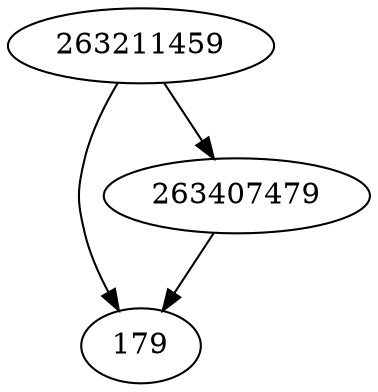 strict digraph  {
179;
263211459;
263407479;
263211459 -> 179;
263211459 -> 263407479;
263407479 -> 179;
}
